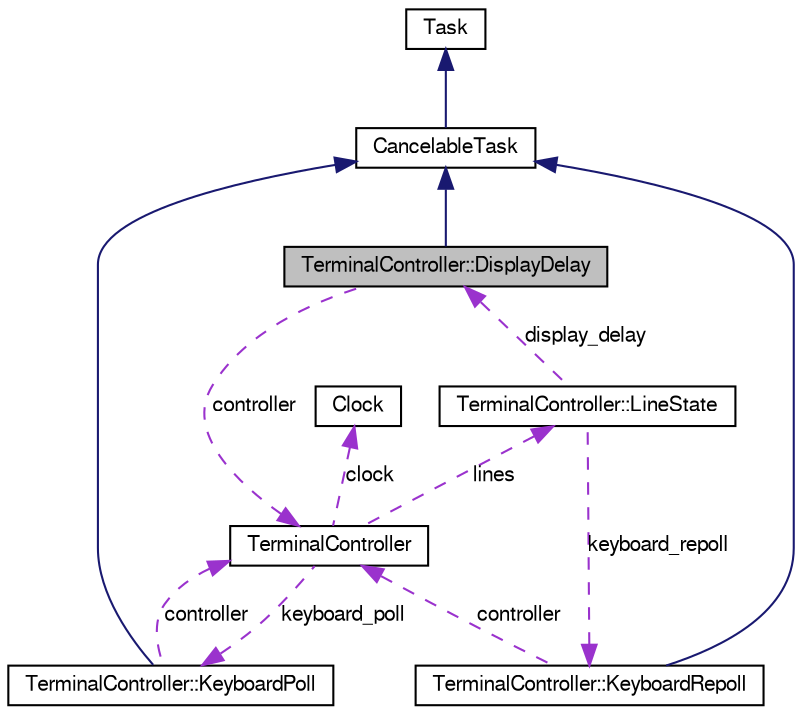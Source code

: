 digraph G
{
  edge [fontname="FreeSans",fontsize="10",labelfontname="FreeSans",labelfontsize="10"];
  node [fontname="FreeSans",fontsize="10",shape=record];
  Node1 [label="TerminalController::DisplayDelay",height=0.2,width=0.4,color="black", fillcolor="grey75", style="filled" fontcolor="black"];
  Node2 -> Node1 [dir=back,color="midnightblue",fontsize="10",style="solid"];
  Node2 [label="CancelableTask",height=0.2,width=0.4,color="black", fillcolor="white", style="filled",URL="$classCancelableTask.html"];
  Node3 -> Node2 [dir=back,color="midnightblue",fontsize="10",style="solid"];
  Node3 [label="Task",height=0.2,width=0.4,color="black", fillcolor="white", style="filled",URL="$classTask.html"];
  Node4 -> Node1 [dir=back,color="darkorchid3",fontsize="10",style="dashed",label="controller"];
  Node4 [label="TerminalController",height=0.2,width=0.4,color="black", fillcolor="white", style="filled",URL="$classTerminalController.html"];
  Node5 -> Node4 [dir=back,color="darkorchid3",fontsize="10",style="dashed",label="keyboard_poll"];
  Node5 [label="TerminalController::KeyboardPoll",height=0.2,width=0.4,color="black", fillcolor="white", style="filled",URL="$classTerminalController_1_1KeyboardPoll.html"];
  Node2 -> Node5 [dir=back,color="midnightblue",fontsize="10",style="solid"];
  Node4 -> Node5 [dir=back,color="darkorchid3",fontsize="10",style="dashed",label="controller"];
  Node6 -> Node4 [dir=back,color="darkorchid3",fontsize="10",style="dashed",label="lines"];
  Node6 [label="TerminalController::LineState",height=0.2,width=0.4,color="black", fillcolor="white", style="filled",URL="$structTerminalController_1_1LineState.html"];
  Node7 -> Node6 [dir=back,color="darkorchid3",fontsize="10",style="dashed",label="keyboard_repoll"];
  Node7 [label="TerminalController::KeyboardRepoll",height=0.2,width=0.4,color="black", fillcolor="white", style="filled",URL="$classTerminalController_1_1KeyboardRepoll.html"];
  Node2 -> Node7 [dir=back,color="midnightblue",fontsize="10",style="solid"];
  Node4 -> Node7 [dir=back,color="darkorchid3",fontsize="10",style="dashed",label="controller"];
  Node1 -> Node6 [dir=back,color="darkorchid3",fontsize="10",style="dashed",label="display_delay"];
  Node8 -> Node4 [dir=back,color="darkorchid3",fontsize="10",style="dashed",label="clock"];
  Node8 [label="Clock",height=0.2,width=0.4,color="black", fillcolor="white", style="filled",URL="$classClock.html"];
}
